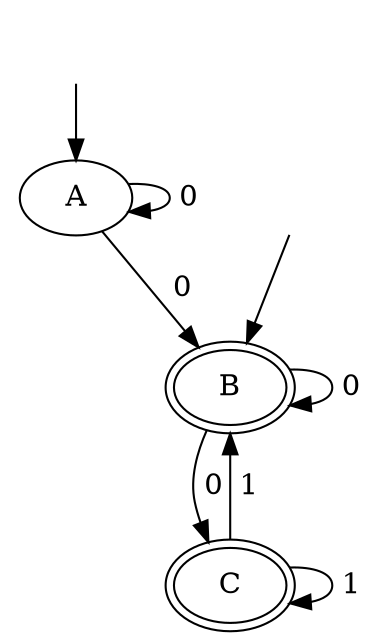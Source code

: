 digraph "AFER" {
    _nil0 [style="invis"]
    _nil0 -> A [label=""]
    _nil1 [style="invis"]
    _nil1 -> B [label=""]
    A -> A [label=" 0"]
    A -> B [label=" 0"]
    B -> B [label=" 0"]
    B -> C [label=" 0"]
    C -> B [label=" 1"]
    C -> C [label=" 1"]
    B [peripheries=2]
    C [peripheries=2]
}
